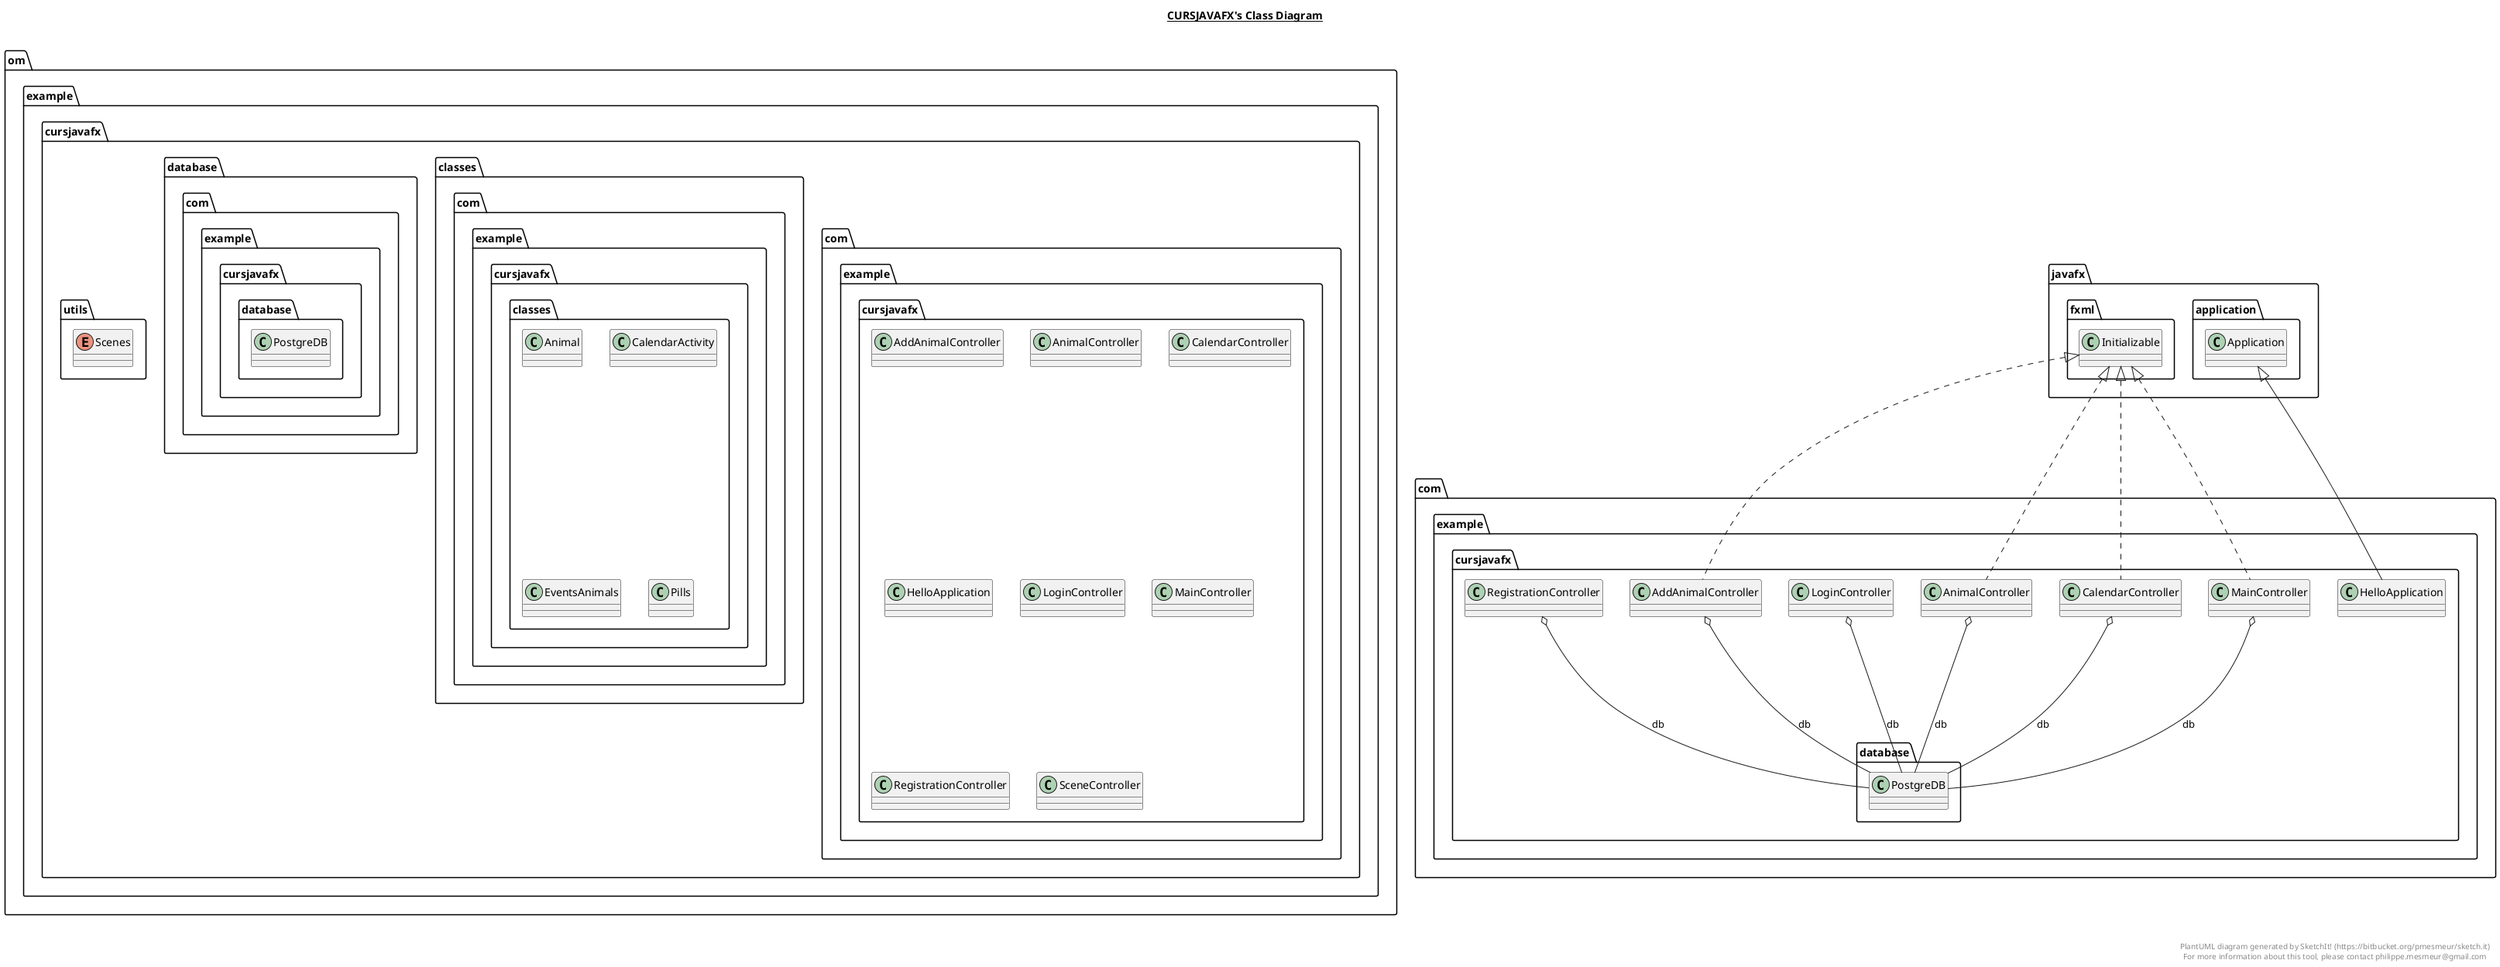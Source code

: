 @startuml

title __CURSJAVAFX's Class Diagram__\n


    namespace om.example.cursjavafx {
      class com.example.cursjavafx.AddAnimalController {
      }
    }

  


    namespace om.example.cursjavafx {
      class com.example.cursjavafx.AnimalController {
      }
    }

  


    namespace om.example.cursjavafx {
      class com.example.cursjavafx.CalendarController {
      }
    }

  


    namespace om.example.cursjavafx {
      class com.example.cursjavafx.HelloApplication {
      }
    }

  


    namespace om.example.cursjavafx {
      class com.example.cursjavafx.LoginController {
      }
    }

  


    namespace om.example.cursjavafx {
      class com.example.cursjavafx.MainController {
      }
    }

  


    namespace om.example.cursjavafx {
      class com.example.cursjavafx.RegistrationController {
      }
    }

  


    namespace om.example.cursjavafx {
      class com.example.cursjavafx.SceneController {
      }
    }

  


    namespace om.example.cursjavafx {
      namespace classes {
        class com.example.cursjavafx.classes.Animal {
        }
      }
    }

  


    namespace om.example.cursjavafx {
      namespace classes {
        class com.example.cursjavafx.classes.CalendarActivity {
        }
      }
    }

  


    namespace om.example.cursjavafx {
      namespace classes {
        class com.example.cursjavafx.classes.EventsAnimals {
        }
      }
    }

  


    namespace om.example.cursjavafx {
      namespace classes {
        class com.example.cursjavafx.classes.Pills {
        }
      }
    }

  


    namespace om.example.cursjavafx {
      namespace database {
        class com.example.cursjavafx.database.PostgreDB {
        }
      }
    }

  


    namespace om.example.cursjavafx {
      namespace utils {
        enum Scenes {
        }
      }
    }

  

  com.example.cursjavafx.AddAnimalController .up.|> javafx.fxml.Initializable
  com.example.cursjavafx.AddAnimalController o-- com.example.cursjavafx.database.PostgreDB : db
  com.example.cursjavafx.AnimalController .up.|> javafx.fxml.Initializable
  com.example.cursjavafx.AnimalController o-- com.example.cursjavafx.database.PostgreDB : db
  com.example.cursjavafx.CalendarController .up.|> javafx.fxml.Initializable
  com.example.cursjavafx.CalendarController o-- com.example.cursjavafx.database.PostgreDB : db
  com.example.cursjavafx.HelloApplication -up-|> javafx.application.Application
  com.example.cursjavafx.LoginController o-- com.example.cursjavafx.database.PostgreDB : db
  com.example.cursjavafx.MainController .up.|> javafx.fxml.Initializable
  com.example.cursjavafx.MainController o-- com.example.cursjavafx.database.PostgreDB : db
  com.example.cursjavafx.RegistrationController o-- com.example.cursjavafx.database.PostgreDB : db


right footer


PlantUML diagram generated by SketchIt! (https://bitbucket.org/pmesmeur/sketch.it)
For more information about this tool, please contact philippe.mesmeur@gmail.com
endfooter

@enduml
